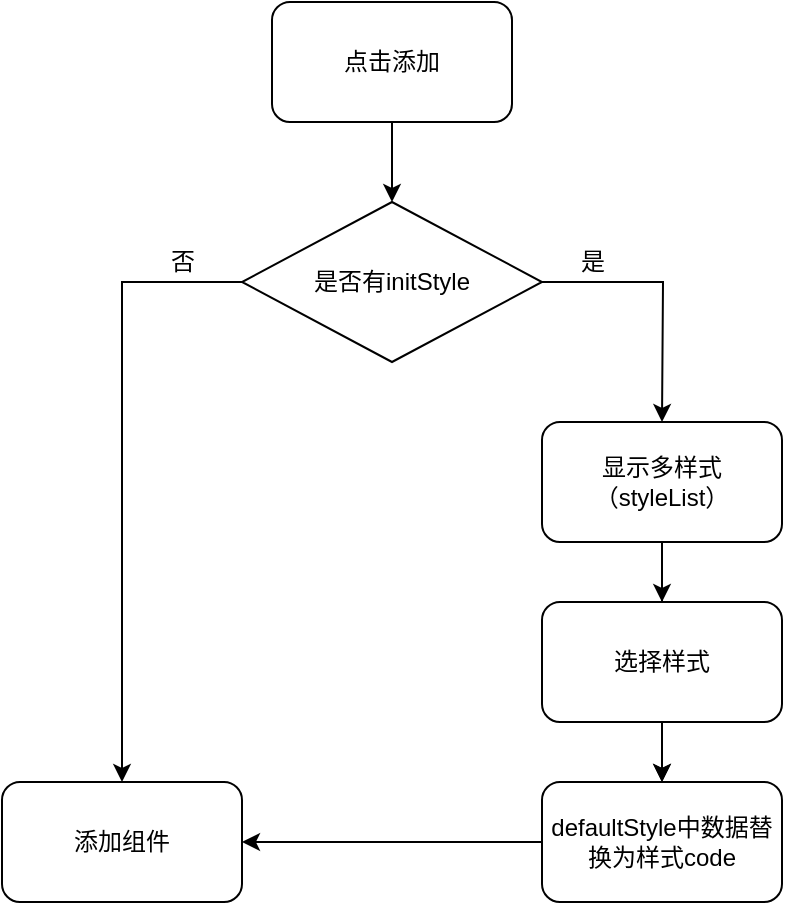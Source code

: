 <mxfile version="13.7.5" type="github">
  <diagram id="ub1dlxy1BxrPRKURkDn_" name="Page-1">
    <mxGraphModel dx="946" dy="581" grid="1" gridSize="10" guides="1" tooltips="1" connect="1" arrows="1" fold="1" page="1" pageScale="1" pageWidth="827" pageHeight="1169" math="0" shadow="0">
      <root>
        <mxCell id="0" />
        <mxCell id="1" parent="0" />
        <mxCell id="Z5eZXOIaYMzx_eTY0rpU-8" value="" style="edgeStyle=orthogonalEdgeStyle;rounded=0;orthogonalLoop=1;jettySize=auto;html=1;" edge="1" parent="1" source="Z5eZXOIaYMzx_eTY0rpU-1" target="Z5eZXOIaYMzx_eTY0rpU-2">
          <mxGeometry relative="1" as="geometry" />
        </mxCell>
        <mxCell id="Z5eZXOIaYMzx_eTY0rpU-1" value="点击添加" style="rounded=1;whiteSpace=wrap;html=1;" vertex="1" parent="1">
          <mxGeometry x="275" y="50" width="120" height="60" as="geometry" />
        </mxCell>
        <mxCell id="Z5eZXOIaYMzx_eTY0rpU-7" style="edgeStyle=orthogonalEdgeStyle;rounded=0;orthogonalLoop=1;jettySize=auto;html=1;" edge="1" parent="1" source="Z5eZXOIaYMzx_eTY0rpU-2">
          <mxGeometry relative="1" as="geometry">
            <mxPoint x="470" y="260" as="targetPoint" />
          </mxGeometry>
        </mxCell>
        <mxCell id="Z5eZXOIaYMzx_eTY0rpU-18" style="edgeStyle=orthogonalEdgeStyle;rounded=0;orthogonalLoop=1;jettySize=auto;html=1;entryX=0.5;entryY=0;entryDx=0;entryDy=0;" edge="1" parent="1" source="Z5eZXOIaYMzx_eTY0rpU-2" target="Z5eZXOIaYMzx_eTY0rpU-3">
          <mxGeometry relative="1" as="geometry">
            <mxPoint x="200" y="430" as="targetPoint" />
            <Array as="points">
              <mxPoint x="200" y="190" />
            </Array>
          </mxGeometry>
        </mxCell>
        <mxCell id="Z5eZXOIaYMzx_eTY0rpU-2" value="是否有initStyle" style="rhombus;whiteSpace=wrap;html=1;" vertex="1" parent="1">
          <mxGeometry x="260" y="150" width="150" height="80" as="geometry" />
        </mxCell>
        <mxCell id="Z5eZXOIaYMzx_eTY0rpU-3" value="添加组件" style="rounded=1;whiteSpace=wrap;html=1;" vertex="1" parent="1">
          <mxGeometry x="140" y="440" width="120" height="60" as="geometry" />
        </mxCell>
        <mxCell id="Z5eZXOIaYMzx_eTY0rpU-11" value="" style="edgeStyle=orthogonalEdgeStyle;rounded=0;orthogonalLoop=1;jettySize=auto;html=1;" edge="1" parent="1" source="Z5eZXOIaYMzx_eTY0rpU-4" target="Z5eZXOIaYMzx_eTY0rpU-10">
          <mxGeometry relative="1" as="geometry" />
        </mxCell>
        <mxCell id="Z5eZXOIaYMzx_eTY0rpU-13" value="" style="edgeStyle=orthogonalEdgeStyle;rounded=0;orthogonalLoop=1;jettySize=auto;html=1;" edge="1" parent="1" source="Z5eZXOIaYMzx_eTY0rpU-4" target="Z5eZXOIaYMzx_eTY0rpU-9">
          <mxGeometry relative="1" as="geometry" />
        </mxCell>
        <mxCell id="Z5eZXOIaYMzx_eTY0rpU-4" value="显示多样式（styleList）" style="rounded=1;whiteSpace=wrap;html=1;" vertex="1" parent="1">
          <mxGeometry x="410" y="260" width="120" height="60" as="geometry" />
        </mxCell>
        <mxCell id="Z5eZXOIaYMzx_eTY0rpU-12" value="" style="edgeStyle=orthogonalEdgeStyle;rounded=0;orthogonalLoop=1;jettySize=auto;html=1;" edge="1" parent="1" source="Z5eZXOIaYMzx_eTY0rpU-9" target="Z5eZXOIaYMzx_eTY0rpU-10">
          <mxGeometry relative="1" as="geometry" />
        </mxCell>
        <mxCell id="Z5eZXOIaYMzx_eTY0rpU-9" value="选择样式" style="rounded=1;whiteSpace=wrap;html=1;" vertex="1" parent="1">
          <mxGeometry x="410" y="350" width="120" height="60" as="geometry" />
        </mxCell>
        <mxCell id="Z5eZXOIaYMzx_eTY0rpU-19" style="edgeStyle=orthogonalEdgeStyle;rounded=0;orthogonalLoop=1;jettySize=auto;html=1;entryX=1;entryY=0.5;entryDx=0;entryDy=0;" edge="1" parent="1" source="Z5eZXOIaYMzx_eTY0rpU-10" target="Z5eZXOIaYMzx_eTY0rpU-3">
          <mxGeometry relative="1" as="geometry" />
        </mxCell>
        <mxCell id="Z5eZXOIaYMzx_eTY0rpU-10" value="defaultStyle中数据替换为样式code" style="rounded=1;whiteSpace=wrap;html=1;" vertex="1" parent="1">
          <mxGeometry x="410" y="440" width="120" height="60" as="geometry" />
        </mxCell>
        <mxCell id="Z5eZXOIaYMzx_eTY0rpU-20" value="否" style="text;html=1;resizable=0;autosize=1;align=center;verticalAlign=middle;points=[];fillColor=none;strokeColor=none;rounded=0;" vertex="1" parent="1">
          <mxGeometry x="215" y="170" width="30" height="20" as="geometry" />
        </mxCell>
        <mxCell id="Z5eZXOIaYMzx_eTY0rpU-21" value="是" style="text;html=1;resizable=0;autosize=1;align=center;verticalAlign=middle;points=[];fillColor=none;strokeColor=none;rounded=0;" vertex="1" parent="1">
          <mxGeometry x="420" y="170" width="30" height="20" as="geometry" />
        </mxCell>
      </root>
    </mxGraphModel>
  </diagram>
</mxfile>
